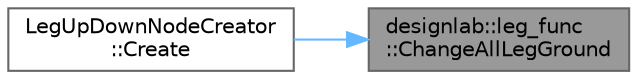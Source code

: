 digraph "designlab::leg_func::ChangeAllLegGround"
{
 // LATEX_PDF_SIZE
  bgcolor="transparent";
  edge [fontname=Helvetica,fontsize=10,labelfontname=Helvetica,labelfontsize=10];
  node [fontname=Helvetica,fontsize=10,shape=box,height=0.2,width=0.4];
  rankdir="RL";
  Node1 [id="Node000001",label="designlab::leg_func\l::ChangeAllLegGround",height=0.2,width=0.4,color="gray40", fillcolor="grey60", style="filled", fontcolor="black",tooltip="全ての脚の接地・遊脚情報を変更する．"];
  Node1 -> Node2 [id="edge1_Node000001_Node000002",dir="back",color="steelblue1",style="solid",tooltip=" "];
  Node2 [id="Node000002",label="LegUpDownNodeCreator\l::Create",height=0.2,width=0.4,color="grey40", fillcolor="white", style="filled",URL="$class_leg_up_down_node_creator.html#a3b56cbc29dff2595c55b551a830a0b30",tooltip="現在のノードから次のノード群を生成する"];
}
